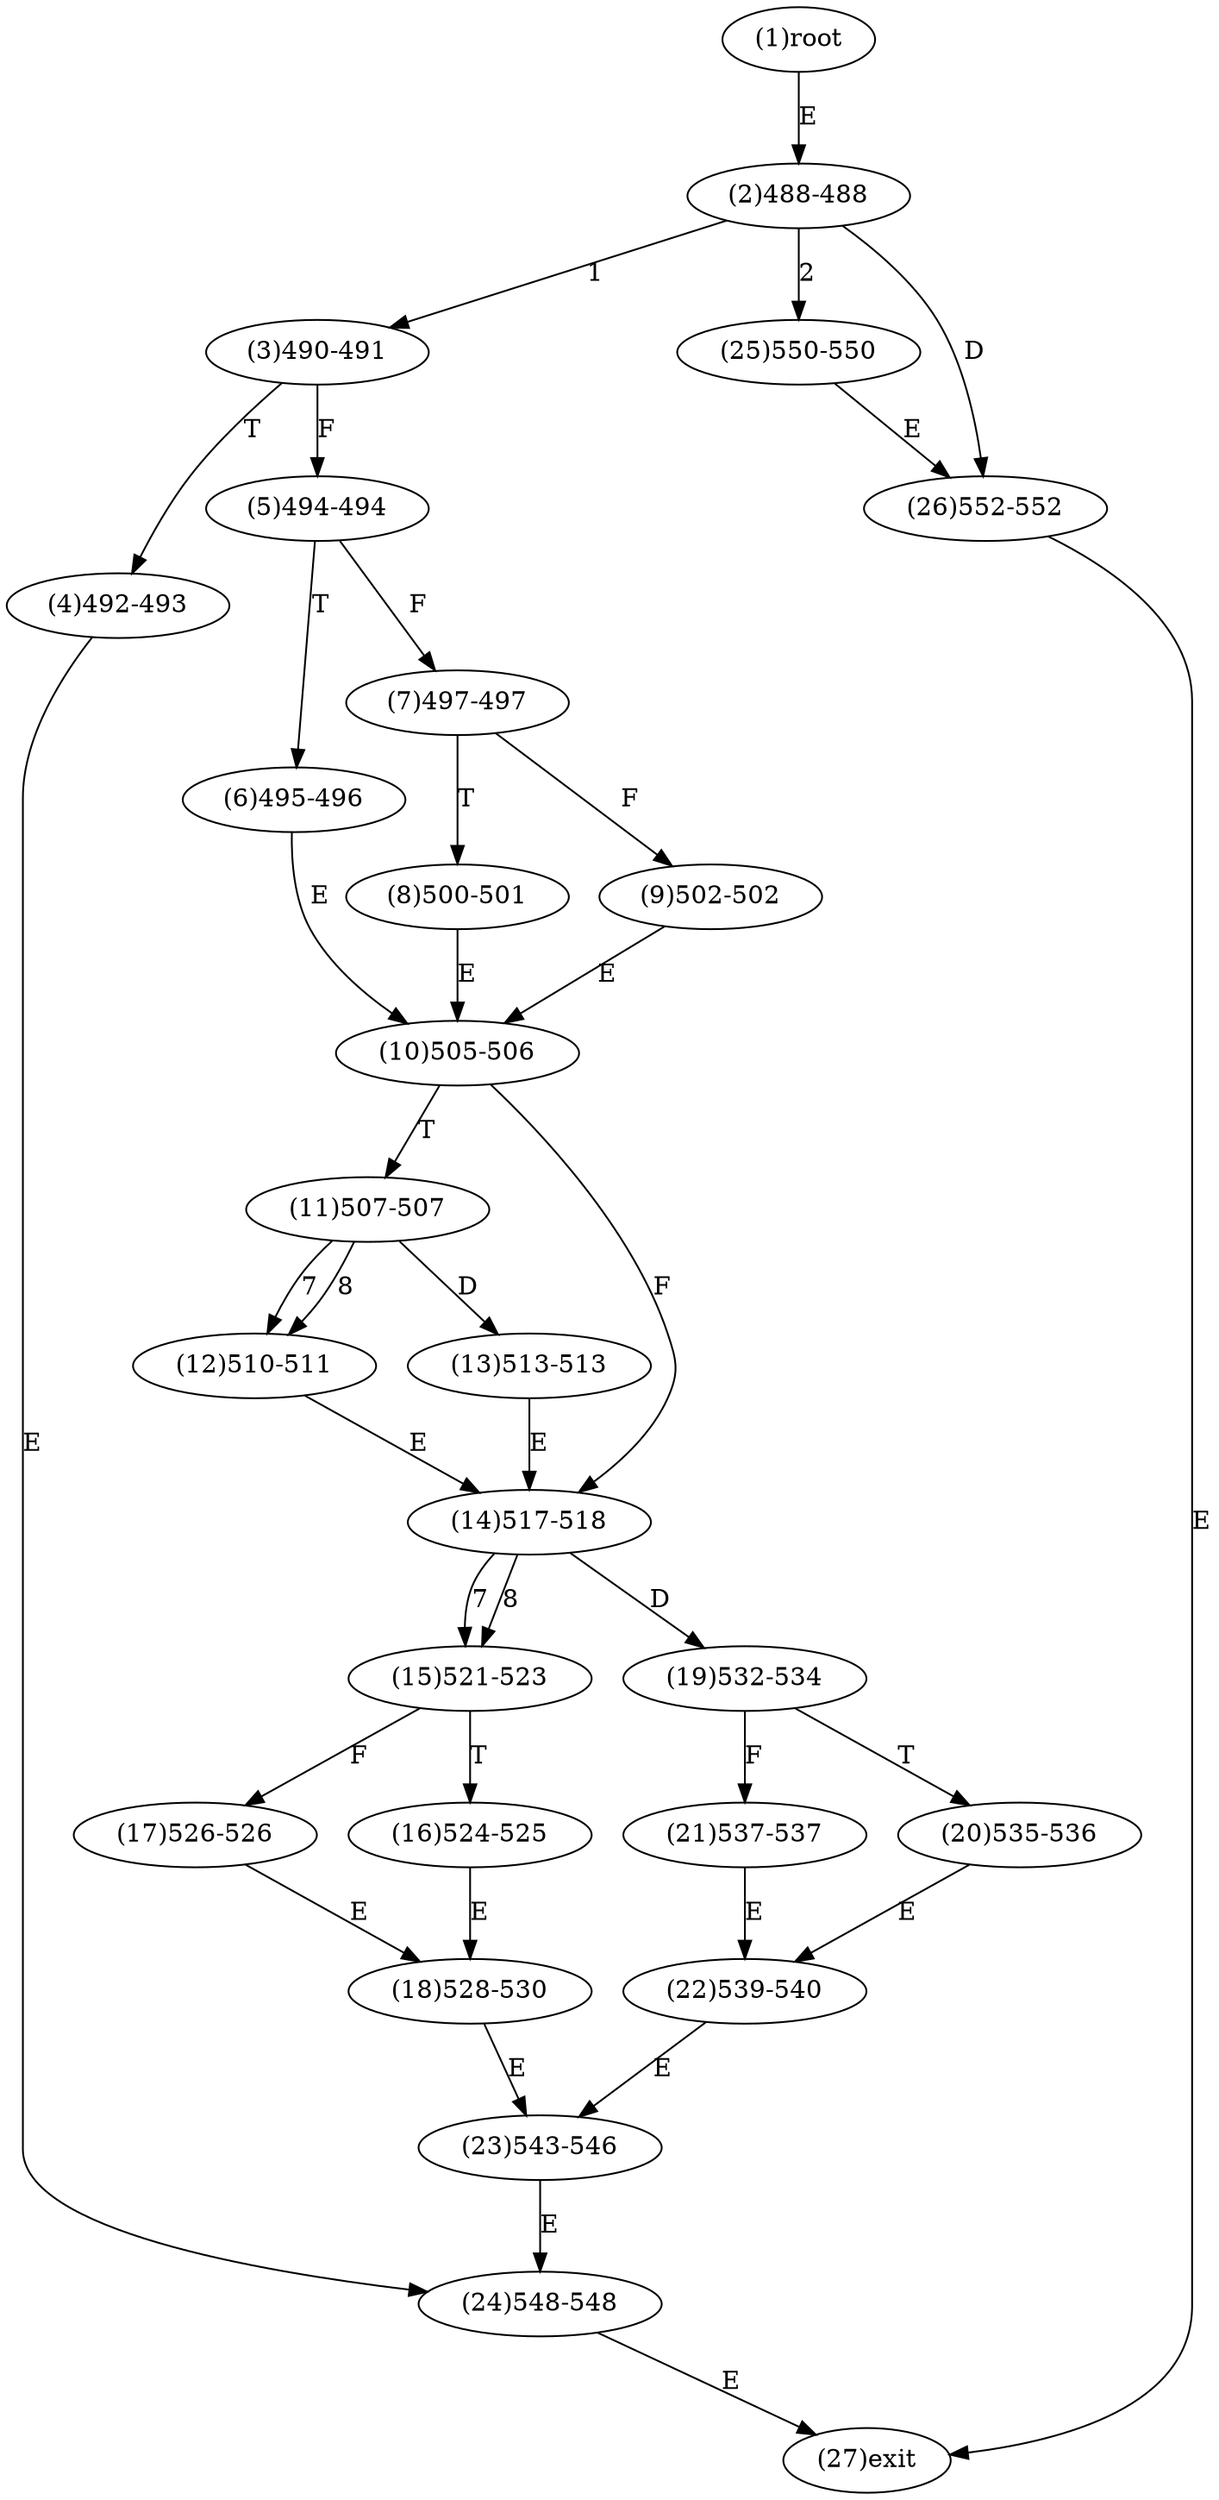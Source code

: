 digraph "" { 
1[ label="(1)root"];
2[ label="(2)488-488"];
3[ label="(3)490-491"];
4[ label="(4)492-493"];
5[ label="(5)494-494"];
6[ label="(6)495-496"];
7[ label="(7)497-497"];
8[ label="(8)500-501"];
9[ label="(9)502-502"];
10[ label="(10)505-506"];
11[ label="(11)507-507"];
12[ label="(12)510-511"];
13[ label="(13)513-513"];
14[ label="(14)517-518"];
15[ label="(15)521-523"];
17[ label="(17)526-526"];
16[ label="(16)524-525"];
19[ label="(19)532-534"];
18[ label="(18)528-530"];
21[ label="(21)537-537"];
20[ label="(20)535-536"];
23[ label="(23)543-546"];
22[ label="(22)539-540"];
25[ label="(25)550-550"];
24[ label="(24)548-548"];
27[ label="(27)exit"];
26[ label="(26)552-552"];
1->2[ label="E"];
2->3[ label="1"];
2->25[ label="2"];
2->26[ label="D"];
3->5[ label="F"];
3->4[ label="T"];
4->24[ label="E"];
5->7[ label="F"];
5->6[ label="T"];
6->10[ label="E"];
7->9[ label="F"];
7->8[ label="T"];
8->10[ label="E"];
9->10[ label="E"];
10->14[ label="F"];
10->11[ label="T"];
11->12[ label="7"];
11->12[ label="8"];
11->13[ label="D"];
12->14[ label="E"];
13->14[ label="E"];
14->15[ label="7"];
14->15[ label="8"];
14->19[ label="D"];
15->17[ label="F"];
15->16[ label="T"];
16->18[ label="E"];
17->18[ label="E"];
18->23[ label="E"];
19->21[ label="F"];
19->20[ label="T"];
20->22[ label="E"];
21->22[ label="E"];
22->23[ label="E"];
23->24[ label="E"];
24->27[ label="E"];
25->26[ label="E"];
26->27[ label="E"];
}